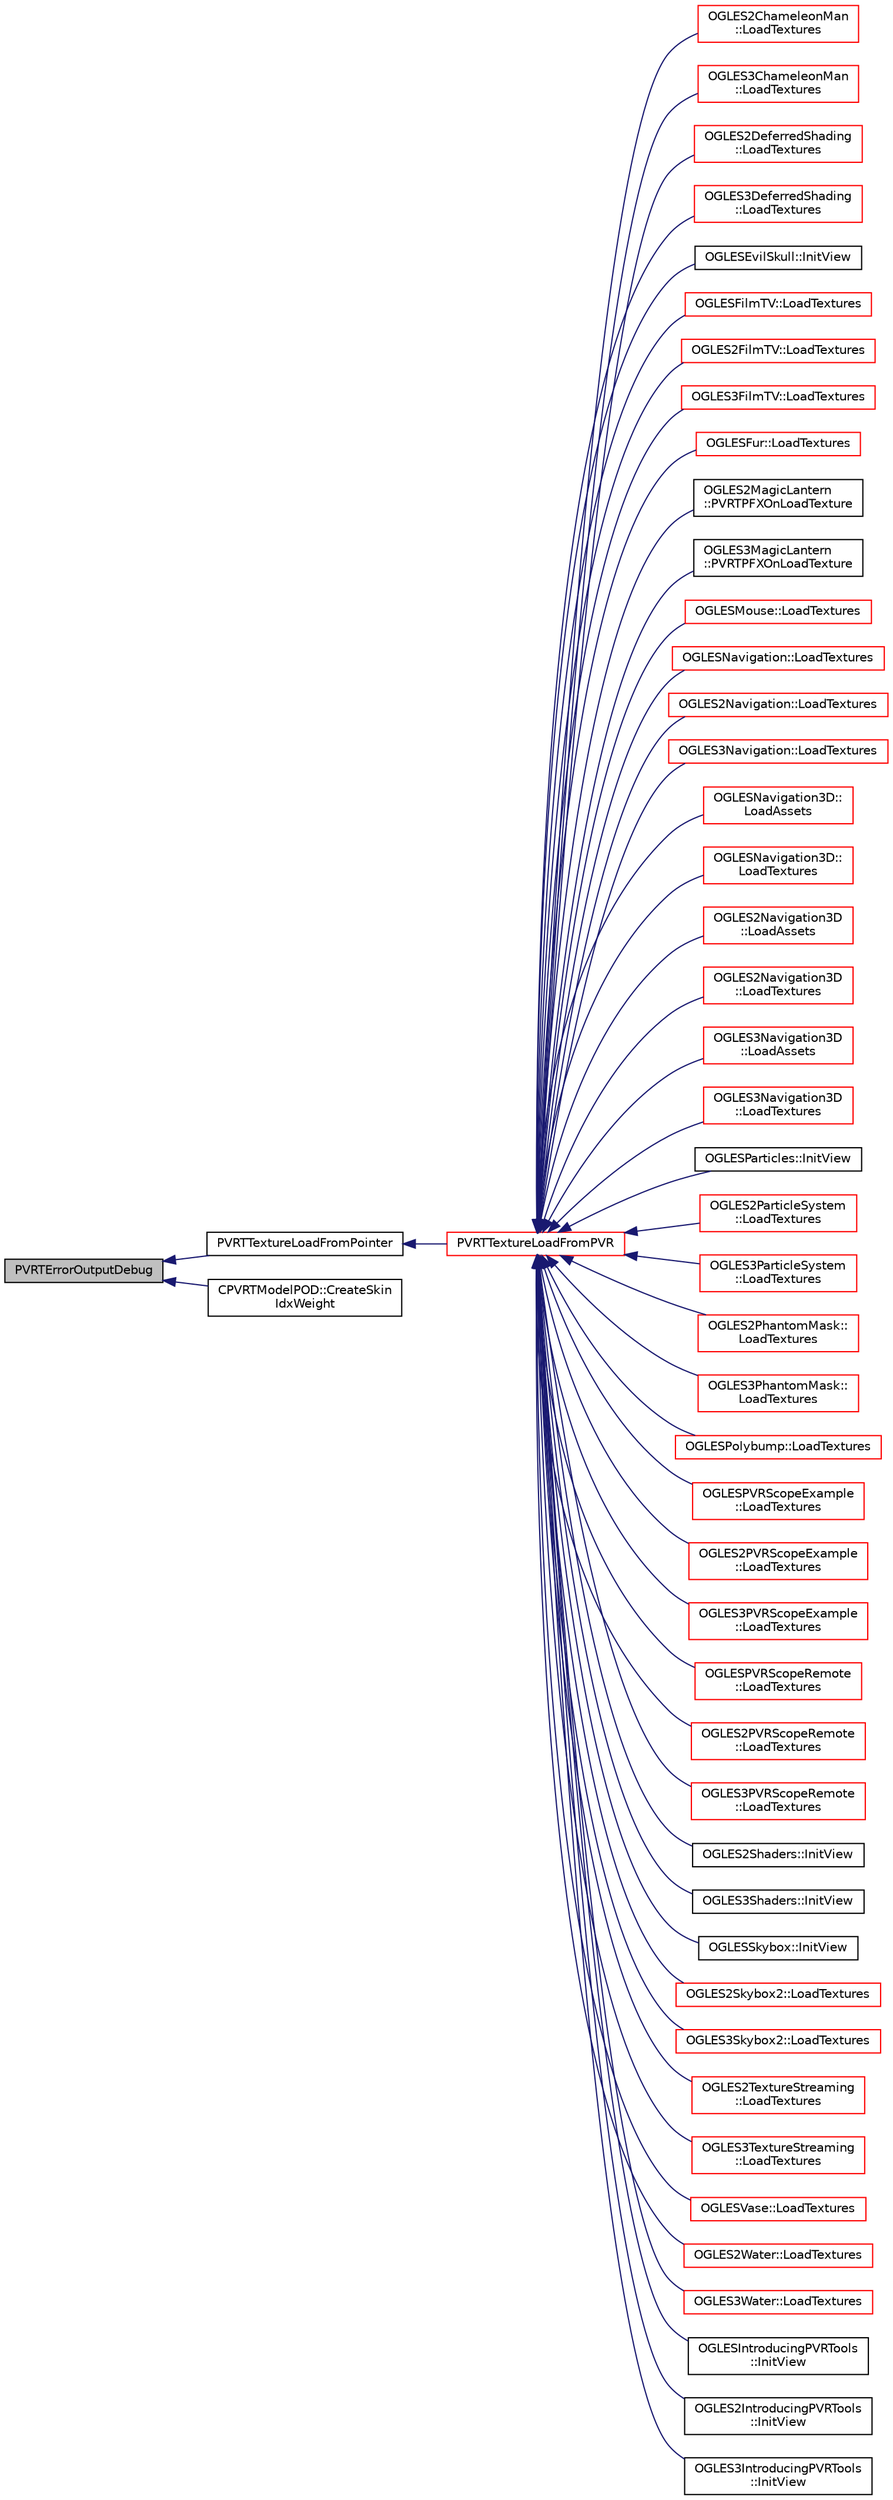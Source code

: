 digraph "PVRTErrorOutputDebug"
{
  edge [fontname="Helvetica",fontsize="10",labelfontname="Helvetica",labelfontsize="10"];
  node [fontname="Helvetica",fontsize="10",shape=record];
  rankdir="LR";
  Node1 [label="PVRTErrorOutputDebug",height=0.2,width=0.4,color="black", fillcolor="grey75", style="filled", fontcolor="black"];
  Node1 -> Node2 [dir="back",color="midnightblue",fontsize="10",style="solid",fontname="Helvetica"];
  Node2 [label="PVRTTextureLoadFromPointer",height=0.2,width=0.4,color="black", fillcolor="white", style="filled",URL="$group___a_p_i___o_g_l_e_s3.html#ga49dc74480ad4ec5a2f393f641117d54f",tooltip="Allows textures to be stored in C header files and loaded in. Can load parts of a mipmaped texture (i..."];
  Node2 -> Node3 [dir="back",color="midnightblue",fontsize="10",style="solid",fontname="Helvetica"];
  Node3 [label="PVRTTextureLoadFromPVR",height=0.2,width=0.4,color="red", fillcolor="white", style="filled",URL="$group___a_p_i___o_g_l_e_s3.html#ga6eecac4c871ba7ccdd0ef4b057a7d596",tooltip="Allows textures to be stored in binary PVR files and loaded in. Can load parts of a mipmaped texture ..."];
  Node3 -> Node4 [dir="back",color="midnightblue",fontsize="10",style="solid",fontname="Helvetica"];
  Node4 [label="OGLES2ChameleonMan\l::LoadTextures",height=0.2,width=0.4,color="red", fillcolor="white", style="filled",URL="$class_o_g_l_e_s2_chameleon_man.html#ae9d5bad2b3382b59cb57209555d59e32"];
  Node3 -> Node5 [dir="back",color="midnightblue",fontsize="10",style="solid",fontname="Helvetica"];
  Node5 [label="OGLES3ChameleonMan\l::LoadTextures",height=0.2,width=0.4,color="red", fillcolor="white", style="filled",URL="$class_o_g_l_e_s3_chameleon_man.html#a8619130b98baf8ad510cfe5270e0d606"];
  Node3 -> Node6 [dir="back",color="midnightblue",fontsize="10",style="solid",fontname="Helvetica"];
  Node6 [label="OGLES2DeferredShading\l::LoadTextures",height=0.2,width=0.4,color="red", fillcolor="white", style="filled",URL="$class_o_g_l_e_s2_deferred_shading.html#ac04009ab56364958babab5b5afcd3dc7"];
  Node3 -> Node7 [dir="back",color="midnightblue",fontsize="10",style="solid",fontname="Helvetica"];
  Node7 [label="OGLES3DeferredShading\l::LoadTextures",height=0.2,width=0.4,color="red", fillcolor="white", style="filled",URL="$class_o_g_l_e_s3_deferred_shading.html#a68023121473d6250f56c813dac5d0204"];
  Node3 -> Node8 [dir="back",color="midnightblue",fontsize="10",style="solid",fontname="Helvetica"];
  Node8 [label="OGLESEvilSkull::InitView",height=0.2,width=0.4,color="black", fillcolor="white", style="filled",URL="$class_o_g_l_e_s_evil_skull.html#a49d0169987b3b97de24d9cfd52c86a8c"];
  Node3 -> Node9 [dir="back",color="midnightblue",fontsize="10",style="solid",fontname="Helvetica"];
  Node9 [label="OGLESFilmTV::LoadTextures",height=0.2,width=0.4,color="red", fillcolor="white", style="filled",URL="$class_o_g_l_e_s_film_t_v.html#adb417d352deedf0a4cbc7ab2db274682"];
  Node3 -> Node10 [dir="back",color="midnightblue",fontsize="10",style="solid",fontname="Helvetica"];
  Node10 [label="OGLES2FilmTV::LoadTextures",height=0.2,width=0.4,color="red", fillcolor="white", style="filled",URL="$class_o_g_l_e_s2_film_t_v.html#ac02b046a1039e085096b5352bf78a776"];
  Node3 -> Node11 [dir="back",color="midnightblue",fontsize="10",style="solid",fontname="Helvetica"];
  Node11 [label="OGLES3FilmTV::LoadTextures",height=0.2,width=0.4,color="red", fillcolor="white", style="filled",URL="$class_o_g_l_e_s3_film_t_v.html#a31ffd7f6fd605617a316e3b89b9841c9"];
  Node3 -> Node12 [dir="back",color="midnightblue",fontsize="10",style="solid",fontname="Helvetica"];
  Node12 [label="OGLESFur::LoadTextures",height=0.2,width=0.4,color="red", fillcolor="white", style="filled",URL="$class_o_g_l_e_s_fur.html#add3a344d736ee932f64fe78ea7534dbf"];
  Node3 -> Node13 [dir="back",color="midnightblue",fontsize="10",style="solid",fontname="Helvetica"];
  Node13 [label="OGLES2MagicLantern\l::PVRTPFXOnLoadTexture",height=0.2,width=0.4,color="black", fillcolor="white", style="filled",URL="$class_o_g_l_e_s2_magic_lantern.html#a1acf935737794f6c7d6408aaa298d31b"];
  Node3 -> Node14 [dir="back",color="midnightblue",fontsize="10",style="solid",fontname="Helvetica"];
  Node14 [label="OGLES3MagicLantern\l::PVRTPFXOnLoadTexture",height=0.2,width=0.4,color="black", fillcolor="white", style="filled",URL="$class_o_g_l_e_s3_magic_lantern.html#a04772e79a905e4d11c59f3d69171097c"];
  Node3 -> Node15 [dir="back",color="midnightblue",fontsize="10",style="solid",fontname="Helvetica"];
  Node15 [label="OGLESMouse::LoadTextures",height=0.2,width=0.4,color="red", fillcolor="white", style="filled",URL="$class_o_g_l_e_s_mouse.html#a165ffeaf9b0b8a82da05d1481dc13274"];
  Node3 -> Node16 [dir="back",color="midnightblue",fontsize="10",style="solid",fontname="Helvetica"];
  Node16 [label="OGLESNavigation::LoadTextures",height=0.2,width=0.4,color="red", fillcolor="white", style="filled",URL="$class_o_g_l_e_s_navigation.html#a1bc8126d198cb9d9e96ed97e703f4406"];
  Node3 -> Node17 [dir="back",color="midnightblue",fontsize="10",style="solid",fontname="Helvetica"];
  Node17 [label="OGLES2Navigation::LoadTextures",height=0.2,width=0.4,color="red", fillcolor="white", style="filled",URL="$class_o_g_l_e_s2_navigation.html#ac37192e2b0d4e502726936f4fa737b0c"];
  Node3 -> Node18 [dir="back",color="midnightblue",fontsize="10",style="solid",fontname="Helvetica"];
  Node18 [label="OGLES3Navigation::LoadTextures",height=0.2,width=0.4,color="red", fillcolor="white", style="filled",URL="$class_o_g_l_e_s3_navigation.html#ac683cfcf3d2bcaaa5c6ead232405e83b"];
  Node3 -> Node19 [dir="back",color="midnightblue",fontsize="10",style="solid",fontname="Helvetica"];
  Node19 [label="OGLESNavigation3D::\lLoadAssets",height=0.2,width=0.4,color="red", fillcolor="white", style="filled",URL="$class_o_g_l_e_s_navigation3_d.html#a074cf37f2ce799f5110126e43b7f81ea"];
  Node3 -> Node20 [dir="back",color="midnightblue",fontsize="10",style="solid",fontname="Helvetica"];
  Node20 [label="OGLESNavigation3D::\lLoadTextures",height=0.2,width=0.4,color="red", fillcolor="white", style="filled",URL="$class_o_g_l_e_s_navigation3_d.html#aa3d24ca68c6d99b00b867c59bad52587"];
  Node3 -> Node21 [dir="back",color="midnightblue",fontsize="10",style="solid",fontname="Helvetica"];
  Node21 [label="OGLES2Navigation3D\l::LoadAssets",height=0.2,width=0.4,color="red", fillcolor="white", style="filled",URL="$class_o_g_l_e_s2_navigation3_d.html#a44021b8be24e6c6a2e1b5a1a8394fe8e"];
  Node3 -> Node22 [dir="back",color="midnightblue",fontsize="10",style="solid",fontname="Helvetica"];
  Node22 [label="OGLES2Navigation3D\l::LoadTextures",height=0.2,width=0.4,color="red", fillcolor="white", style="filled",URL="$class_o_g_l_e_s2_navigation3_d.html#ab3de1f3bc50a300eb17781f73a6b7628"];
  Node3 -> Node23 [dir="back",color="midnightblue",fontsize="10",style="solid",fontname="Helvetica"];
  Node23 [label="OGLES3Navigation3D\l::LoadAssets",height=0.2,width=0.4,color="red", fillcolor="white", style="filled",URL="$class_o_g_l_e_s3_navigation3_d.html#a74e35de3032850cd4ef7a42786ce75fb"];
  Node3 -> Node24 [dir="back",color="midnightblue",fontsize="10",style="solid",fontname="Helvetica"];
  Node24 [label="OGLES3Navigation3D\l::LoadTextures",height=0.2,width=0.4,color="red", fillcolor="white", style="filled",URL="$class_o_g_l_e_s3_navigation3_d.html#a6e215c6efc9e303903ff7ea2aabe1558"];
  Node3 -> Node25 [dir="back",color="midnightblue",fontsize="10",style="solid",fontname="Helvetica"];
  Node25 [label="OGLESParticles::InitView",height=0.2,width=0.4,color="black", fillcolor="white", style="filled",URL="$class_o_g_l_e_s_particles.html#ab08c8cf723fa1e2e516028b78d8cd9fd"];
  Node3 -> Node26 [dir="back",color="midnightblue",fontsize="10",style="solid",fontname="Helvetica"];
  Node26 [label="OGLES2ParticleSystem\l::LoadTextures",height=0.2,width=0.4,color="red", fillcolor="white", style="filled",URL="$class_o_g_l_e_s2_particle_system.html#a6f75d8ea3d0cfc91a9685ff652c24e02"];
  Node3 -> Node27 [dir="back",color="midnightblue",fontsize="10",style="solid",fontname="Helvetica"];
  Node27 [label="OGLES3ParticleSystem\l::LoadTextures",height=0.2,width=0.4,color="red", fillcolor="white", style="filled",URL="$class_o_g_l_e_s3_particle_system.html#a5b23e62839249f28d890a0681d5226af"];
  Node3 -> Node28 [dir="back",color="midnightblue",fontsize="10",style="solid",fontname="Helvetica"];
  Node28 [label="OGLES2PhantomMask::\lLoadTextures",height=0.2,width=0.4,color="red", fillcolor="white", style="filled",URL="$class_o_g_l_e_s2_phantom_mask.html#a50ffac0a9b5802b67e8561057a6eb22a"];
  Node3 -> Node29 [dir="back",color="midnightblue",fontsize="10",style="solid",fontname="Helvetica"];
  Node29 [label="OGLES3PhantomMask::\lLoadTextures",height=0.2,width=0.4,color="red", fillcolor="white", style="filled",URL="$class_o_g_l_e_s3_phantom_mask.html#a2a60481d5f25069795417eb6e6d9b4ab"];
  Node3 -> Node30 [dir="back",color="midnightblue",fontsize="10",style="solid",fontname="Helvetica"];
  Node30 [label="OGLESPolybump::LoadTextures",height=0.2,width=0.4,color="red", fillcolor="white", style="filled",URL="$class_o_g_l_e_s_polybump.html#a47459165a05ba9f5c0edb373a834a696"];
  Node3 -> Node31 [dir="back",color="midnightblue",fontsize="10",style="solid",fontname="Helvetica"];
  Node31 [label="OGLESPVRScopeExample\l::LoadTextures",height=0.2,width=0.4,color="red", fillcolor="white", style="filled",URL="$class_o_g_l_e_s_p_v_r_scope_example.html#a4a324832f2991068a38f126d14a030ef"];
  Node3 -> Node32 [dir="back",color="midnightblue",fontsize="10",style="solid",fontname="Helvetica"];
  Node32 [label="OGLES2PVRScopeExample\l::LoadTextures",height=0.2,width=0.4,color="red", fillcolor="white", style="filled",URL="$class_o_g_l_e_s2_p_v_r_scope_example.html#a4323897e95e7dd757304a0cdc0b3c9e2"];
  Node3 -> Node33 [dir="back",color="midnightblue",fontsize="10",style="solid",fontname="Helvetica"];
  Node33 [label="OGLES3PVRScopeExample\l::LoadTextures",height=0.2,width=0.4,color="red", fillcolor="white", style="filled",URL="$class_o_g_l_e_s3_p_v_r_scope_example.html#a3cb936760c472086f8ea4658413bc012"];
  Node3 -> Node34 [dir="back",color="midnightblue",fontsize="10",style="solid",fontname="Helvetica"];
  Node34 [label="OGLESPVRScopeRemote\l::LoadTextures",height=0.2,width=0.4,color="red", fillcolor="white", style="filled",URL="$class_o_g_l_e_s_p_v_r_scope_remote.html#a0b01a92d5148c361266f8f61abbbe361"];
  Node3 -> Node35 [dir="back",color="midnightblue",fontsize="10",style="solid",fontname="Helvetica"];
  Node35 [label="OGLES2PVRScopeRemote\l::LoadTextures",height=0.2,width=0.4,color="red", fillcolor="white", style="filled",URL="$class_o_g_l_e_s2_p_v_r_scope_remote.html#aacf32e3c5b51f560e47a9d9cdc7ca735"];
  Node3 -> Node36 [dir="back",color="midnightblue",fontsize="10",style="solid",fontname="Helvetica"];
  Node36 [label="OGLES3PVRScopeRemote\l::LoadTextures",height=0.2,width=0.4,color="red", fillcolor="white", style="filled",URL="$class_o_g_l_e_s3_p_v_r_scope_remote.html#a3e3ec32e7af34ef970afeac6608413fa"];
  Node3 -> Node37 [dir="back",color="midnightblue",fontsize="10",style="solid",fontname="Helvetica"];
  Node37 [label="OGLES2Shaders::InitView",height=0.2,width=0.4,color="black", fillcolor="white", style="filled",URL="$class_o_g_l_e_s2_shaders.html#a9c2dcd2c42d0d9e8eba1acd00097be12"];
  Node3 -> Node38 [dir="back",color="midnightblue",fontsize="10",style="solid",fontname="Helvetica"];
  Node38 [label="OGLES3Shaders::InitView",height=0.2,width=0.4,color="black", fillcolor="white", style="filled",URL="$class_o_g_l_e_s3_shaders.html#abbeeffa11a404097b6d1d0bd86acbf3d"];
  Node3 -> Node39 [dir="back",color="midnightblue",fontsize="10",style="solid",fontname="Helvetica"];
  Node39 [label="OGLESSkybox::InitView",height=0.2,width=0.4,color="black", fillcolor="white", style="filled",URL="$class_o_g_l_e_s_skybox.html#aec4465067bcb94fcc3d7e0b4112446c6",tooltip="Initialise the view. "];
  Node3 -> Node40 [dir="back",color="midnightblue",fontsize="10",style="solid",fontname="Helvetica"];
  Node40 [label="OGLES2Skybox2::LoadTextures",height=0.2,width=0.4,color="red", fillcolor="white", style="filled",URL="$class_o_g_l_e_s2_skybox2.html#a059f99bcab1e57dfd35766de948b27ed"];
  Node3 -> Node41 [dir="back",color="midnightblue",fontsize="10",style="solid",fontname="Helvetica"];
  Node41 [label="OGLES3Skybox2::LoadTextures",height=0.2,width=0.4,color="red", fillcolor="white", style="filled",URL="$class_o_g_l_e_s3_skybox2.html#ad11b9e800ddac86d48e125f8f091129d"];
  Node3 -> Node42 [dir="back",color="midnightblue",fontsize="10",style="solid",fontname="Helvetica"];
  Node42 [label="OGLES2TextureStreaming\l::LoadTextures",height=0.2,width=0.4,color="red", fillcolor="white", style="filled",URL="$class_o_g_l_e_s2_texture_streaming.html#a434d05e791209b1d8b4c2d1b86eb4b1b"];
  Node3 -> Node43 [dir="back",color="midnightblue",fontsize="10",style="solid",fontname="Helvetica"];
  Node43 [label="OGLES3TextureStreaming\l::LoadTextures",height=0.2,width=0.4,color="red", fillcolor="white", style="filled",URL="$class_o_g_l_e_s3_texture_streaming.html#a8fd16e152424c5eed5772cee683498a7"];
  Node3 -> Node44 [dir="back",color="midnightblue",fontsize="10",style="solid",fontname="Helvetica"];
  Node44 [label="OGLESVase::LoadTextures",height=0.2,width=0.4,color="red", fillcolor="white", style="filled",URL="$class_o_g_l_e_s_vase.html#a8e7d07dd990171bb21b7df4a87349966"];
  Node3 -> Node45 [dir="back",color="midnightblue",fontsize="10",style="solid",fontname="Helvetica"];
  Node45 [label="OGLES2Water::LoadTextures",height=0.2,width=0.4,color="red", fillcolor="white", style="filled",URL="$class_o_g_l_e_s2_water.html#a6e62abc754164c41ac62d560cccc10fa"];
  Node3 -> Node46 [dir="back",color="midnightblue",fontsize="10",style="solid",fontname="Helvetica"];
  Node46 [label="OGLES3Water::LoadTextures",height=0.2,width=0.4,color="red", fillcolor="white", style="filled",URL="$class_o_g_l_e_s3_water.html#a97b14e60c16a2d1175adf1549722e77b"];
  Node3 -> Node47 [dir="back",color="midnightblue",fontsize="10",style="solid",fontname="Helvetica"];
  Node47 [label="OGLESIntroducingPVRTools\l::InitView",height=0.2,width=0.4,color="black", fillcolor="white", style="filled",URL="$class_o_g_l_e_s_introducing_p_v_r_tools.html#ab567957dbd5f8d5f41cb46ac30cea80b"];
  Node3 -> Node48 [dir="back",color="midnightblue",fontsize="10",style="solid",fontname="Helvetica"];
  Node48 [label="OGLES2IntroducingPVRTools\l::InitView",height=0.2,width=0.4,color="black", fillcolor="white", style="filled",URL="$class_o_g_l_e_s2_introducing_p_v_r_tools.html#a885ab6eab7329e37287a72058044bce6"];
  Node3 -> Node49 [dir="back",color="midnightblue",fontsize="10",style="solid",fontname="Helvetica"];
  Node49 [label="OGLES3IntroducingPVRTools\l::InitView",height=0.2,width=0.4,color="black", fillcolor="white", style="filled",URL="$class_o_g_l_e_s3_introducing_p_v_r_tools.html#a584e7909eb20ad75038c6a353b80e1d5"];
  Node1 -> Node50 [dir="back",color="midnightblue",fontsize="10",style="solid",fontname="Helvetica"];
  Node50 [label="CPVRTModelPOD::CreateSkin\lIdxWeight",height=0.2,width=0.4,color="black", fillcolor="white", style="filled",URL="$class_c_p_v_r_t_model_p_o_d.html#a6b13bc7df2c7e50ddc3ede10233e12ec",tooltip="Creates the matrix indices and blend weights for a boned vertex. Call once per vertex of a boned mesh..."];
}
